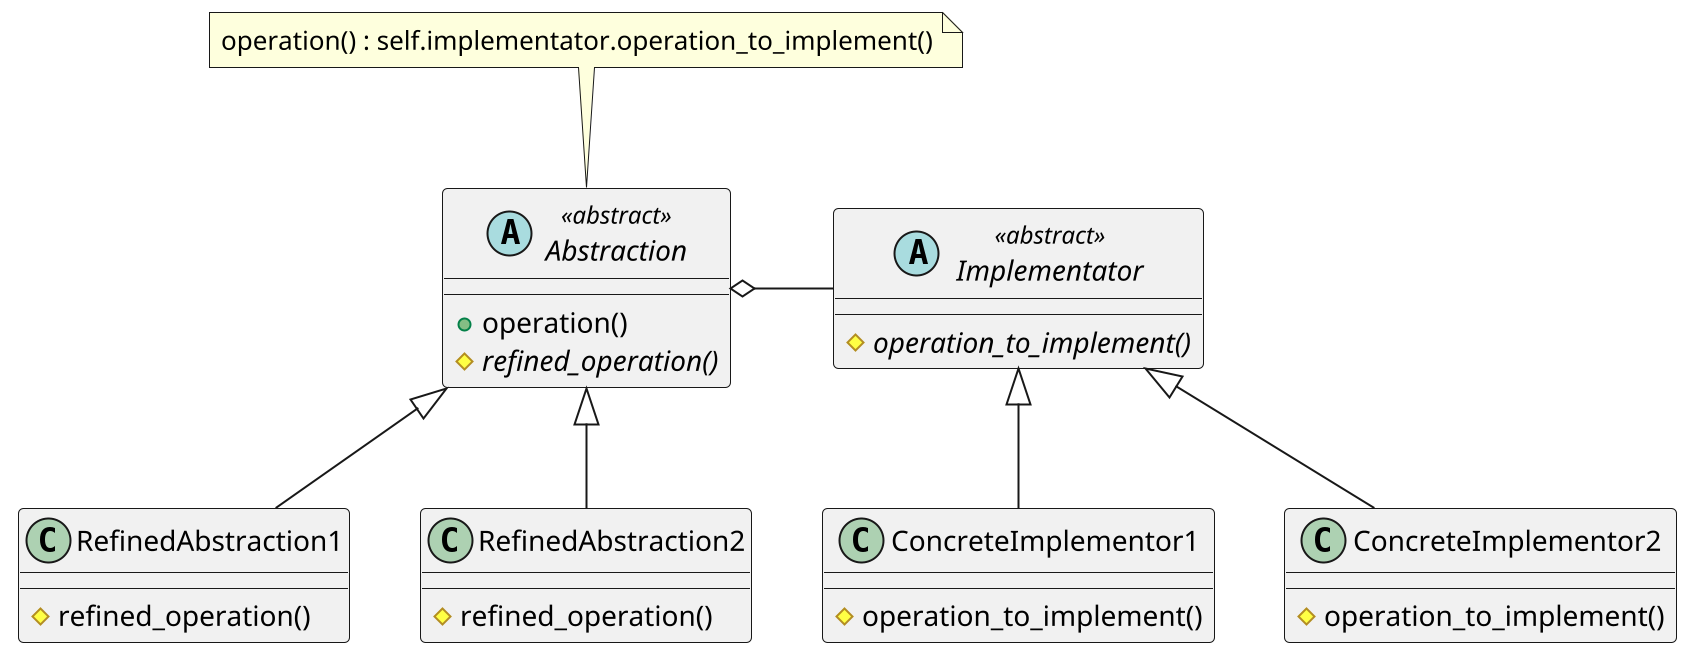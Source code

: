 @startuml
scale 2

abstract class Abstraction << abstract >> {

+ operation()
# {abstract} refined_operation()


}

class RefinedAbstraction1 {
    # refined_operation()
}

class RefinedAbstraction2 {
    # refined_operation()
}

abstract class Implementator << abstract >> {

# {abstract} operation_to_implement()

}

class ConcreteImplementor1 {
    # operation_to_implement()
}

class ConcreteImplementor2 {
    # operation_to_implement()
}

Abstraction <|-- RefinedAbstraction1
Abstraction <|-- RefinedAbstraction2

Implementator <|-- ConcreteImplementor1
Implementator <|-- ConcreteImplementor2


note "operation() : self.implementator.operation_to_implement()" as N
Abstraction .up. N
Abstraction o-right- Implementator

@enduml